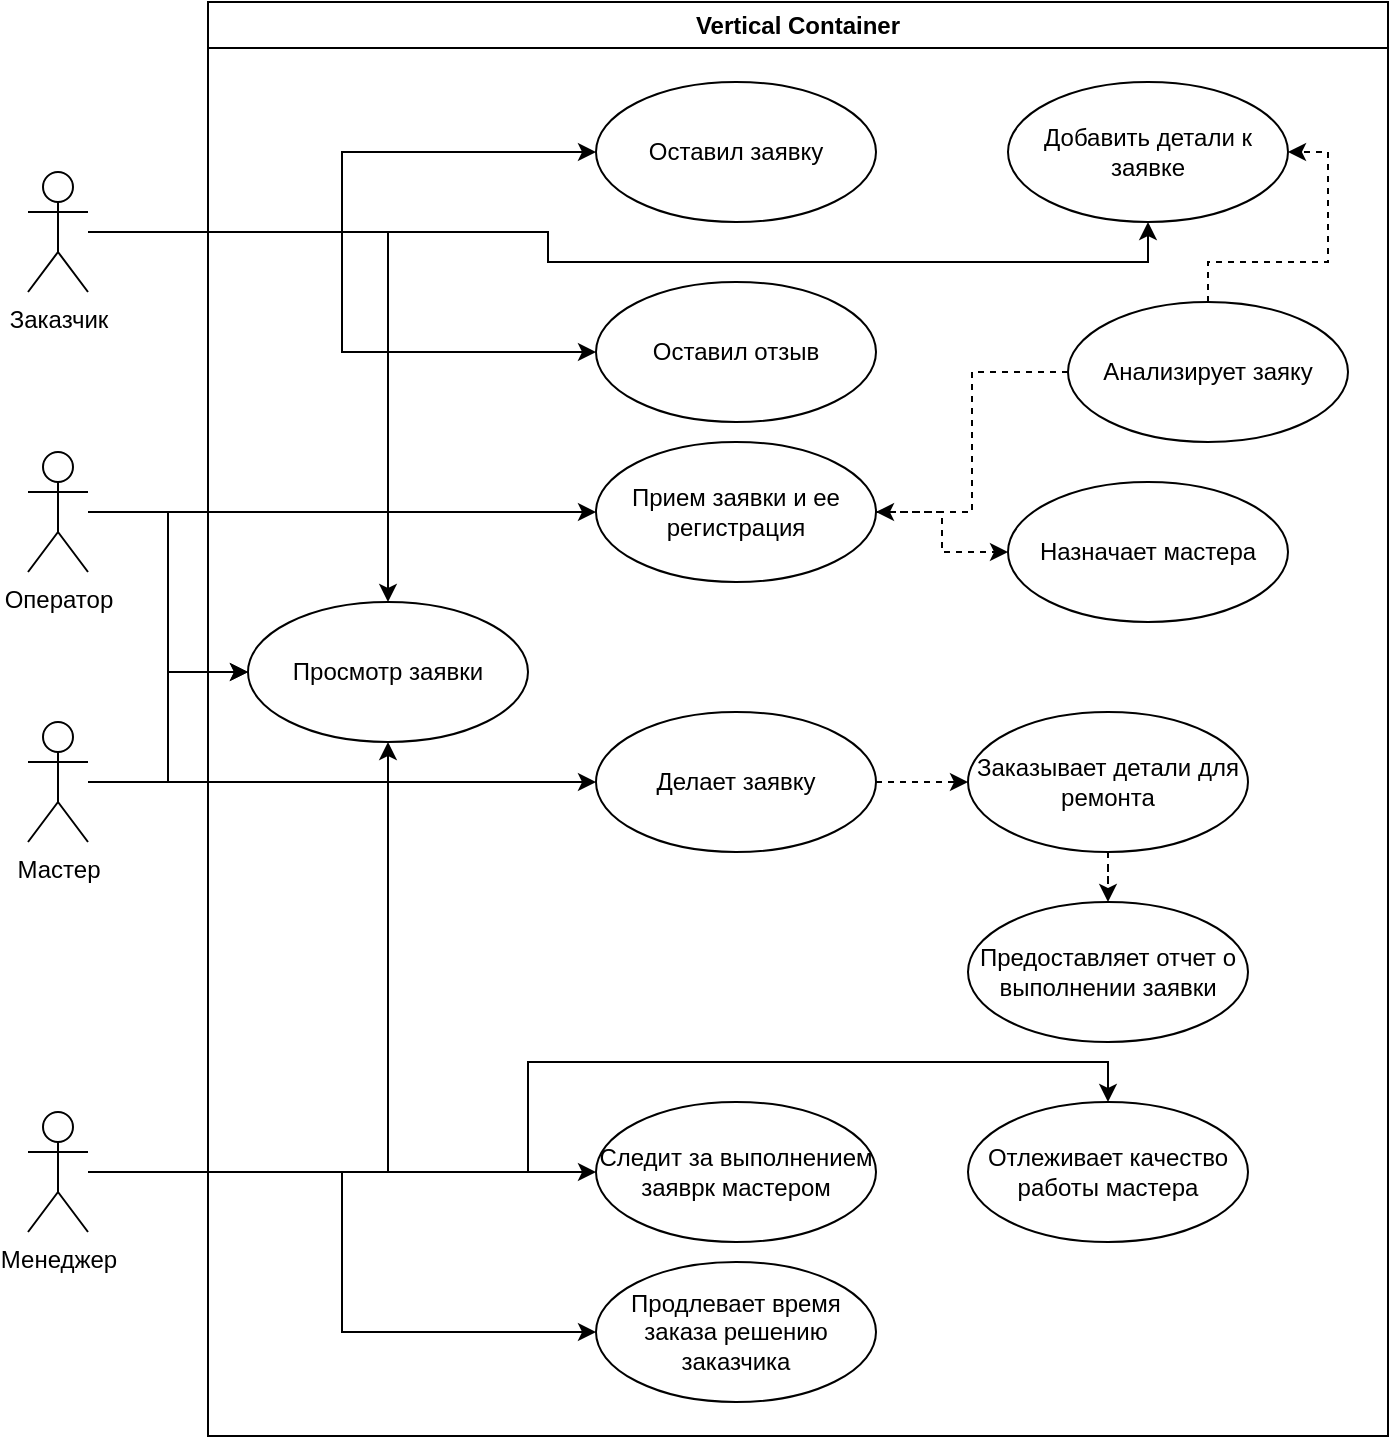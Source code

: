 <mxfile version="24.7.5">
  <diagram name="Страница — 1" id="FoYP0xOIlnXVhQBeZhnR">
    <mxGraphModel dx="1434" dy="848" grid="1" gridSize="10" guides="1" tooltips="1" connect="1" arrows="1" fold="1" page="1" pageScale="1" pageWidth="827" pageHeight="1169" math="0" shadow="0">
      <root>
        <mxCell id="0" />
        <mxCell id="1" parent="0" />
        <mxCell id="omvuFLX4dVPphva3dKwd-1" value="Vertical Container" style="swimlane;whiteSpace=wrap;html=1;" vertex="1" parent="1">
          <mxGeometry x="220" width="590" height="717" as="geometry" />
        </mxCell>
        <mxCell id="omvuFLX4dVPphva3dKwd-4" value="Оставил заявку" style="ellipse;whiteSpace=wrap;html=1;" vertex="1" parent="omvuFLX4dVPphva3dKwd-1">
          <mxGeometry x="194" y="40" width="140" height="70" as="geometry" />
        </mxCell>
        <mxCell id="omvuFLX4dVPphva3dKwd-46" style="edgeStyle=orthogonalEdgeStyle;rounded=0;orthogonalLoop=1;jettySize=auto;html=1;dashed=1;" edge="1" parent="omvuFLX4dVPphva3dKwd-1" source="omvuFLX4dVPphva3dKwd-7" target="omvuFLX4dVPphva3dKwd-45">
          <mxGeometry relative="1" as="geometry" />
        </mxCell>
        <mxCell id="omvuFLX4dVPphva3dKwd-7" value="Прием заявки и ее регистр&lt;span style=&quot;background-color: initial;&quot;&gt;ация&lt;/span&gt;" style="ellipse;whiteSpace=wrap;html=1;" vertex="1" parent="omvuFLX4dVPphva3dKwd-1">
          <mxGeometry x="194" y="220" width="140" height="70" as="geometry" />
        </mxCell>
        <mxCell id="omvuFLX4dVPphva3dKwd-21" value="Добавить детали к заявке" style="ellipse;whiteSpace=wrap;html=1;" vertex="1" parent="omvuFLX4dVPphva3dKwd-1">
          <mxGeometry x="400" y="40" width="140" height="70" as="geometry" />
        </mxCell>
        <mxCell id="omvuFLX4dVPphva3dKwd-27" style="edgeStyle=orthogonalEdgeStyle;rounded=0;orthogonalLoop=1;jettySize=auto;html=1;exitX=0;exitY=0.5;exitDx=0;exitDy=0;entryX=1;entryY=0.5;entryDx=0;entryDy=0;dashed=1;" edge="1" parent="omvuFLX4dVPphva3dKwd-1" source="omvuFLX4dVPphva3dKwd-25" target="omvuFLX4dVPphva3dKwd-7">
          <mxGeometry relative="1" as="geometry" />
        </mxCell>
        <mxCell id="omvuFLX4dVPphva3dKwd-48" style="edgeStyle=orthogonalEdgeStyle;rounded=0;orthogonalLoop=1;jettySize=auto;html=1;entryX=1;entryY=0.5;entryDx=0;entryDy=0;dashed=1;" edge="1" parent="omvuFLX4dVPphva3dKwd-1" source="omvuFLX4dVPphva3dKwd-25" target="omvuFLX4dVPphva3dKwd-21">
          <mxGeometry relative="1" as="geometry" />
        </mxCell>
        <mxCell id="omvuFLX4dVPphva3dKwd-25" value="Анализирует заяку" style="ellipse;whiteSpace=wrap;html=1;" vertex="1" parent="omvuFLX4dVPphva3dKwd-1">
          <mxGeometry x="430" y="150" width="140" height="70" as="geometry" />
        </mxCell>
        <mxCell id="omvuFLX4dVPphva3dKwd-32" style="edgeStyle=orthogonalEdgeStyle;rounded=0;orthogonalLoop=1;jettySize=auto;html=1;entryX=0;entryY=0.5;entryDx=0;entryDy=0;dashed=1;" edge="1" parent="omvuFLX4dVPphva3dKwd-1" source="omvuFLX4dVPphva3dKwd-29" target="omvuFLX4dVPphva3dKwd-31">
          <mxGeometry relative="1" as="geometry" />
        </mxCell>
        <mxCell id="omvuFLX4dVPphva3dKwd-29" value="Делает заявку" style="ellipse;whiteSpace=wrap;html=1;" vertex="1" parent="omvuFLX4dVPphva3dKwd-1">
          <mxGeometry x="194" y="355" width="140" height="70" as="geometry" />
        </mxCell>
        <mxCell id="omvuFLX4dVPphva3dKwd-36" style="edgeStyle=orthogonalEdgeStyle;rounded=0;orthogonalLoop=1;jettySize=auto;html=1;exitX=0.5;exitY=1;exitDx=0;exitDy=0;dashed=1;" edge="1" parent="omvuFLX4dVPphva3dKwd-1" source="omvuFLX4dVPphva3dKwd-31" target="omvuFLX4dVPphva3dKwd-33">
          <mxGeometry relative="1" as="geometry" />
        </mxCell>
        <mxCell id="omvuFLX4dVPphva3dKwd-31" value="Заказывает детали для ремонта" style="ellipse;whiteSpace=wrap;html=1;" vertex="1" parent="omvuFLX4dVPphva3dKwd-1">
          <mxGeometry x="380" y="355" width="140" height="70" as="geometry" />
        </mxCell>
        <mxCell id="omvuFLX4dVPphva3dKwd-33" value="Предоставляет отчет о выполнении заявки" style="ellipse;whiteSpace=wrap;html=1;" vertex="1" parent="omvuFLX4dVPphva3dKwd-1">
          <mxGeometry x="380" y="450" width="140" height="70" as="geometry" />
        </mxCell>
        <mxCell id="omvuFLX4dVPphva3dKwd-35" value="Следит за выполнением заяврк мастером" style="ellipse;whiteSpace=wrap;html=1;" vertex="1" parent="omvuFLX4dVPphva3dKwd-1">
          <mxGeometry x="194" y="550" width="140" height="70" as="geometry" />
        </mxCell>
        <mxCell id="omvuFLX4dVPphva3dKwd-38" value="Отлеживает качество работы мастера" style="ellipse;whiteSpace=wrap;html=1;" vertex="1" parent="omvuFLX4dVPphva3dKwd-1">
          <mxGeometry x="380" y="550" width="140" height="70" as="geometry" />
        </mxCell>
        <mxCell id="omvuFLX4dVPphva3dKwd-40" value="Продлевает время заказа решению заказчика" style="ellipse;whiteSpace=wrap;html=1;" vertex="1" parent="omvuFLX4dVPphva3dKwd-1">
          <mxGeometry x="194" y="630" width="140" height="70" as="geometry" />
        </mxCell>
        <mxCell id="omvuFLX4dVPphva3dKwd-43" value="Оставил отзыв" style="ellipse;whiteSpace=wrap;html=1;" vertex="1" parent="omvuFLX4dVPphva3dKwd-1">
          <mxGeometry x="194" y="140" width="140" height="70" as="geometry" />
        </mxCell>
        <mxCell id="omvuFLX4dVPphva3dKwd-45" value="Назначает мастера" style="ellipse;whiteSpace=wrap;html=1;" vertex="1" parent="omvuFLX4dVPphva3dKwd-1">
          <mxGeometry x="400" y="240" width="140" height="70" as="geometry" />
        </mxCell>
        <mxCell id="omvuFLX4dVPphva3dKwd-49" value="Просмотр заявки" style="ellipse;whiteSpace=wrap;html=1;" vertex="1" parent="omvuFLX4dVPphva3dKwd-1">
          <mxGeometry x="20" y="300" width="140" height="70" as="geometry" />
        </mxCell>
        <mxCell id="omvuFLX4dVPphva3dKwd-8" style="edgeStyle=orthogonalEdgeStyle;rounded=0;orthogonalLoop=1;jettySize=auto;html=1;entryX=0;entryY=0.5;entryDx=0;entryDy=0;" edge="1" parent="1" source="omvuFLX4dVPphva3dKwd-5" target="omvuFLX4dVPphva3dKwd-4">
          <mxGeometry relative="1" as="geometry" />
        </mxCell>
        <mxCell id="omvuFLX4dVPphva3dKwd-42" style="edgeStyle=orthogonalEdgeStyle;rounded=0;orthogonalLoop=1;jettySize=auto;html=1;entryX=0.5;entryY=1;entryDx=0;entryDy=0;" edge="1" parent="1" source="omvuFLX4dVPphva3dKwd-5" target="omvuFLX4dVPphva3dKwd-21">
          <mxGeometry relative="1" as="geometry" />
        </mxCell>
        <mxCell id="omvuFLX4dVPphva3dKwd-44" style="edgeStyle=orthogonalEdgeStyle;rounded=0;orthogonalLoop=1;jettySize=auto;html=1;entryX=0;entryY=0.5;entryDx=0;entryDy=0;" edge="1" parent="1" source="omvuFLX4dVPphva3dKwd-5" target="omvuFLX4dVPphva3dKwd-43">
          <mxGeometry relative="1" as="geometry" />
        </mxCell>
        <mxCell id="omvuFLX4dVPphva3dKwd-50" style="edgeStyle=orthogonalEdgeStyle;rounded=0;orthogonalLoop=1;jettySize=auto;html=1;entryX=0.5;entryY=0;entryDx=0;entryDy=0;" edge="1" parent="1" source="omvuFLX4dVPphva3dKwd-5" target="omvuFLX4dVPphva3dKwd-49">
          <mxGeometry relative="1" as="geometry" />
        </mxCell>
        <mxCell id="omvuFLX4dVPphva3dKwd-5" value="Заказчик" style="shape=umlActor;verticalLabelPosition=bottom;verticalAlign=top;html=1;" vertex="1" parent="1">
          <mxGeometry x="130" y="85" width="30" height="60" as="geometry" />
        </mxCell>
        <mxCell id="omvuFLX4dVPphva3dKwd-18" style="edgeStyle=orthogonalEdgeStyle;rounded=0;orthogonalLoop=1;jettySize=auto;html=1;entryX=0;entryY=0.5;entryDx=0;entryDy=0;" edge="1" parent="1" source="omvuFLX4dVPphva3dKwd-17" target="omvuFLX4dVPphva3dKwd-7">
          <mxGeometry relative="1" as="geometry" />
        </mxCell>
        <mxCell id="omvuFLX4dVPphva3dKwd-51" style="edgeStyle=orthogonalEdgeStyle;rounded=0;orthogonalLoop=1;jettySize=auto;html=1;entryX=0;entryY=0.5;entryDx=0;entryDy=0;" edge="1" parent="1" source="omvuFLX4dVPphva3dKwd-17" target="omvuFLX4dVPphva3dKwd-49">
          <mxGeometry relative="1" as="geometry" />
        </mxCell>
        <mxCell id="omvuFLX4dVPphva3dKwd-17" value="Оператор" style="shape=umlActor;verticalLabelPosition=bottom;verticalAlign=top;html=1;" vertex="1" parent="1">
          <mxGeometry x="130" y="225" width="30" height="60" as="geometry" />
        </mxCell>
        <mxCell id="omvuFLX4dVPphva3dKwd-30" style="edgeStyle=orthogonalEdgeStyle;rounded=0;orthogonalLoop=1;jettySize=auto;html=1;entryX=0;entryY=0.5;entryDx=0;entryDy=0;" edge="1" parent="1" source="omvuFLX4dVPphva3dKwd-28" target="omvuFLX4dVPphva3dKwd-29">
          <mxGeometry relative="1" as="geometry" />
        </mxCell>
        <mxCell id="omvuFLX4dVPphva3dKwd-52" style="edgeStyle=orthogonalEdgeStyle;rounded=0;orthogonalLoop=1;jettySize=auto;html=1;entryX=0;entryY=0.5;entryDx=0;entryDy=0;" edge="1" parent="1" source="omvuFLX4dVPphva3dKwd-28" target="omvuFLX4dVPphva3dKwd-49">
          <mxGeometry relative="1" as="geometry" />
        </mxCell>
        <mxCell id="omvuFLX4dVPphva3dKwd-28" value="Мастер" style="shape=umlActor;verticalLabelPosition=bottom;verticalAlign=top;html=1;" vertex="1" parent="1">
          <mxGeometry x="130" y="360" width="30" height="60" as="geometry" />
        </mxCell>
        <mxCell id="omvuFLX4dVPphva3dKwd-37" style="edgeStyle=orthogonalEdgeStyle;rounded=0;orthogonalLoop=1;jettySize=auto;html=1;" edge="1" parent="1" source="omvuFLX4dVPphva3dKwd-34" target="omvuFLX4dVPphva3dKwd-35">
          <mxGeometry relative="1" as="geometry" />
        </mxCell>
        <mxCell id="omvuFLX4dVPphva3dKwd-39" style="edgeStyle=orthogonalEdgeStyle;rounded=0;orthogonalLoop=1;jettySize=auto;html=1;entryX=0.5;entryY=0;entryDx=0;entryDy=0;" edge="1" parent="1" source="omvuFLX4dVPphva3dKwd-34" target="omvuFLX4dVPphva3dKwd-38">
          <mxGeometry relative="1" as="geometry" />
        </mxCell>
        <mxCell id="omvuFLX4dVPphva3dKwd-41" style="edgeStyle=orthogonalEdgeStyle;rounded=0;orthogonalLoop=1;jettySize=auto;html=1;entryX=0;entryY=0.5;entryDx=0;entryDy=0;" edge="1" parent="1" source="omvuFLX4dVPphva3dKwd-34" target="omvuFLX4dVPphva3dKwd-40">
          <mxGeometry relative="1" as="geometry" />
        </mxCell>
        <mxCell id="omvuFLX4dVPphva3dKwd-53" style="edgeStyle=orthogonalEdgeStyle;rounded=0;orthogonalLoop=1;jettySize=auto;html=1;entryX=0.5;entryY=1;entryDx=0;entryDy=0;" edge="1" parent="1" source="omvuFLX4dVPphva3dKwd-34" target="omvuFLX4dVPphva3dKwd-49">
          <mxGeometry relative="1" as="geometry" />
        </mxCell>
        <mxCell id="omvuFLX4dVPphva3dKwd-34" value="Менеджер" style="shape=umlActor;verticalLabelPosition=bottom;verticalAlign=top;html=1;" vertex="1" parent="1">
          <mxGeometry x="130" y="555" width="30" height="60" as="geometry" />
        </mxCell>
      </root>
    </mxGraphModel>
  </diagram>
</mxfile>

